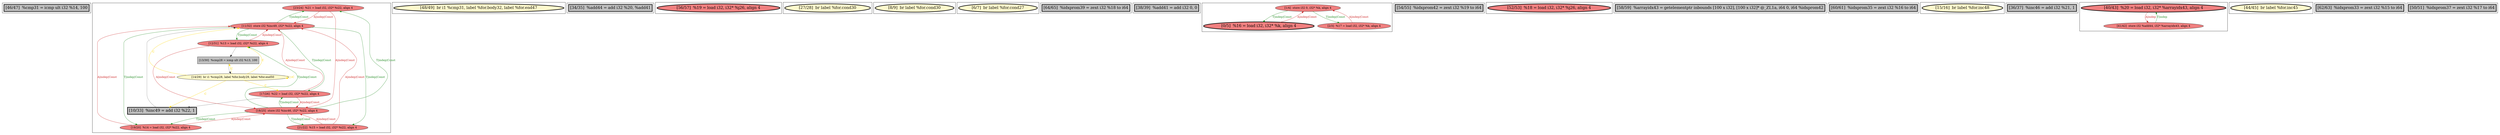 
digraph G {





subgraph cluster20 {


node717 [penwidth=3.0,fontsize=20,fillcolor=grey,label="[46/47]  %cmp31 = icmp ult i32 %14, 100",shape=rectangle,style=filled ]



}

subgraph cluster18 {


node714 [fillcolor=lightcoral,label="[23/24]  %21 = load i32, i32* %i22, align 4",shape=ellipse,style=filled ]
node713 [fillcolor=lightcoral,label="[11/32]  store i32 %inc49, i32* %i22, align 4",shape=ellipse,style=filled ]
node715 [fillcolor=lightcoral,label="[19/20]  %14 = load i32, i32* %i22, align 4",shape=ellipse,style=filled ]
node707 [fillcolor=lemonchiffon,label="[14/29]  br i1 %cmp28, label %for.body29, label %for.end50",shape=ellipse,style=filled ]
node710 [fillcolor=lightcoral,label="[18/25]  store i32 %inc46, i32* %i22, align 4",shape=ellipse,style=filled ]
node712 [fillcolor=lightcoral,label="[21/22]  %15 = load i32, i32* %i22, align 4",shape=ellipse,style=filled ]
node706 [fillcolor=grey,label="[13/30]  %cmp28 = icmp ult i32 %13, 100",shape=rectangle,style=filled ]
node708 [fillcolor=lightcoral,label="[17/26]  %22 = load i32, i32* %i22, align 4",shape=ellipse,style=filled ]
node709 [penwidth=3.0,fontsize=20,fillcolor=grey,label="[10/33]  %inc49 = add i32 %22, 1",shape=rectangle,style=filled ]
node711 [fillcolor=lightcoral,label="[12/31]  %13 = load i32, i32* %i22, align 4",shape=ellipse,style=filled ]

node713->node712 [style=solid,color=forestgreen,label="T|indep|Const",penwidth=1.0,fontcolor=forestgreen ]
node711->node710 [style=solid,color=firebrick3,label="A|indep|Const",penwidth=1.0,fontcolor=firebrick3 ]
node709->node713 [style=solid,color=black,label="",penwidth=0.5,fontcolor=black ]
node708->node713 [style=solid,color=firebrick3,label="A|indep|Const",penwidth=1.0,fontcolor=firebrick3 ]
node710->node712 [style=solid,color=forestgreen,label="T|indep|Const",penwidth=1.0,fontcolor=forestgreen ]
node712->node710 [style=solid,color=firebrick3,label="A|indep|Const",penwidth=1.0,fontcolor=firebrick3 ]
node708->node710 [style=solid,color=firebrick3,label="A|indep|Const",penwidth=1.0,fontcolor=firebrick3 ]
node710->node714 [style=solid,color=forestgreen,label="T|indep|Const",penwidth=1.0,fontcolor=forestgreen ]
node707->node713 [style=solid,color=gold,label="C",penwidth=1.0,fontcolor=gold ]
node713->node715 [style=solid,color=forestgreen,label="T|indep|Const",penwidth=1.0,fontcolor=forestgreen ]
node710->node708 [style=solid,color=forestgreen,label="T|indep|Const",penwidth=1.0,fontcolor=forestgreen ]
node715->node710 [style=solid,color=firebrick3,label="A|indep|Const",penwidth=1.0,fontcolor=firebrick3 ]
node712->node713 [style=solid,color=firebrick3,label="A|indep|Const",penwidth=1.0,fontcolor=firebrick3 ]
node711->node713 [style=solid,color=firebrick3,label="A|indep|Const",penwidth=1.0,fontcolor=firebrick3 ]
node713->node708 [style=solid,color=forestgreen,label="T|indep|Const",penwidth=1.0,fontcolor=forestgreen ]
node714->node710 [style=solid,color=firebrick3,label="A|indep|Const",penwidth=1.0,fontcolor=firebrick3 ]
node707->node711 [style=solid,color=gold,label="C",penwidth=1.0,fontcolor=gold ]
node713->node711 [style=solid,color=forestgreen,label="T|indep|Const",penwidth=1.0,fontcolor=forestgreen ]
node713->node714 [style=solid,color=forestgreen,label="T|indep|Const",penwidth=1.0,fontcolor=forestgreen ]
node707->node709 [style=solid,color=gold,label="C",penwidth=1.0,fontcolor=gold ]
node715->node713 [style=solid,color=firebrick3,label="A|indep|Const",penwidth=1.0,fontcolor=firebrick3 ]
node714->node713 [style=solid,color=firebrick3,label="A|indep|Const",penwidth=1.0,fontcolor=firebrick3 ]
node708->node709 [style=solid,color=black,label="",penwidth=0.5,fontcolor=black ]
node710->node711 [style=solid,color=forestgreen,label="T|indep|Const",penwidth=1.0,fontcolor=forestgreen ]
node707->node708 [style=solid,color=gold,label="C",penwidth=1.0,fontcolor=gold ]
node711->node706 [style=solid,color=black,label="",penwidth=0.5,fontcolor=black ]
node710->node715 [style=solid,color=forestgreen,label="T|indep|Const",penwidth=1.0,fontcolor=forestgreen ]
node707->node707 [style=solid,color=gold,label="C",penwidth=1.0,fontcolor=gold ]
node706->node707 [style=solid,color=black,label="",penwidth=0.5,fontcolor=black ]
node707->node706 [style=solid,color=gold,label="C",penwidth=1.0,fontcolor=gold ]


}

subgraph cluster16 {


node704 [penwidth=3.0,fontsize=20,fillcolor=lemonchiffon,label="[48/49]  br i1 %cmp31, label %for.body32, label %for.end47",shape=ellipse,style=filled ]



}

subgraph cluster17 {


node705 [penwidth=3.0,fontsize=20,fillcolor=grey,label="[34/35]  %add44 = add i32 %20, %add41",shape=rectangle,style=filled ]



}

subgraph cluster4 {


node691 [penwidth=3.0,fontsize=20,fillcolor=lightcoral,label="[56/57]  %19 = load i32, i32* %j26, align 4",shape=ellipse,style=filled ]



}

subgraph cluster3 {


node690 [penwidth=3.0,fontsize=20,fillcolor=lemonchiffon,label="[27/28]  br label %for.cond30",shape=ellipse,style=filled ]



}

subgraph cluster2 {


node689 [penwidth=3.0,fontsize=20,fillcolor=lemonchiffon,label="[8/9]  br label %for.cond30",shape=ellipse,style=filled ]



}

subgraph cluster1 {


node688 [penwidth=3.0,fontsize=20,fillcolor=lemonchiffon,label="[6/7]  br label %for.cond27",shape=ellipse,style=filled ]



}

subgraph cluster12 {


node700 [penwidth=3.0,fontsize=20,fillcolor=grey,label="[64/65]  %idxprom39 = zext i32 %18 to i64",shape=rectangle,style=filled ]



}

subgraph cluster5 {


node692 [penwidth=3.0,fontsize=20,fillcolor=grey,label="[38/39]  %add41 = add i32 0, 0",shape=rectangle,style=filled ]



}

subgraph cluster0 {


node687 [fillcolor=lightcoral,label="[1/4]  store i32 0, i32* %k, align 4",shape=ellipse,style=filled ]
node685 [penwidth=3.0,fontsize=20,fillcolor=lightcoral,label="[0/5]  %16 = load i32, i32* %k, align 4",shape=ellipse,style=filled ]
node686 [fillcolor=lightcoral,label="[2/3]  %17 = load i32, i32* %k, align 4",shape=ellipse,style=filled ]

node686->node687 [style=solid,color=firebrick3,label="A|indep|Const",penwidth=1.0,fontcolor=firebrick3 ]
node687->node686 [style=solid,color=forestgreen,label="T|indep|Const",penwidth=1.0,fontcolor=forestgreen ]
node687->node685 [style=solid,color=forestgreen,label="T|indep|Const",penwidth=1.0,fontcolor=forestgreen ]
node685->node687 [style=solid,color=firebrick3,label="A|indep|Const",penwidth=1.0,fontcolor=firebrick3 ]


}

subgraph cluster6 {


node693 [penwidth=3.0,fontsize=20,fillcolor=grey,label="[54/55]  %idxprom42 = zext i32 %19 to i64",shape=rectangle,style=filled ]



}

subgraph cluster14 {


node702 [penwidth=3.0,fontsize=20,fillcolor=lightcoral,label="[52/53]  %18 = load i32, i32* %j26, align 4",shape=ellipse,style=filled ]



}

subgraph cluster7 {


node694 [penwidth=3.0,fontsize=20,fillcolor=grey,label="[58/59]  %arrayidx43 = getelementptr inbounds [100 x i32], [100 x i32]* @_ZL1a, i64 0, i64 %idxprom42",shape=rectangle,style=filled ]



}

subgraph cluster8 {


node695 [penwidth=3.0,fontsize=20,fillcolor=grey,label="[60/61]  %idxprom35 = zext i32 %16 to i64",shape=rectangle,style=filled ]



}

subgraph cluster9 {


node696 [penwidth=3.0,fontsize=20,fillcolor=lemonchiffon,label="[15/16]  br label %for.inc48",shape=ellipse,style=filled ]



}

subgraph cluster19 {


node716 [penwidth=3.0,fontsize=20,fillcolor=grey,label="[36/37]  %inc46 = add i32 %21, 1",shape=rectangle,style=filled ]



}

subgraph cluster10 {


node698 [penwidth=3.0,fontsize=20,fillcolor=lightcoral,label="[40/43]  %20 = load i32, i32* %arrayidx43, align 4",shape=ellipse,style=filled ]
node697 [fillcolor=lightcoral,label="[41/42]  store i32 %add44, i32* %arrayidx43, align 4",shape=ellipse,style=filled ]

node697->node698 [style=solid,color=forestgreen,label="T|indep",penwidth=1.0,fontcolor=forestgreen ]
node698->node697 [style=solid,color=firebrick3,label="A|indep",penwidth=1.0,fontcolor=firebrick3 ]


}

subgraph cluster11 {


node699 [penwidth=3.0,fontsize=20,fillcolor=lemonchiffon,label="[44/45]  br label %for.inc45",shape=ellipse,style=filled ]



}

subgraph cluster13 {


node701 [penwidth=3.0,fontsize=20,fillcolor=grey,label="[62/63]  %idxprom33 = zext i32 %15 to i64",shape=rectangle,style=filled ]



}

subgraph cluster15 {


node703 [penwidth=3.0,fontsize=20,fillcolor=grey,label="[50/51]  %idxprom37 = zext i32 %17 to i64",shape=rectangle,style=filled ]



}

}
